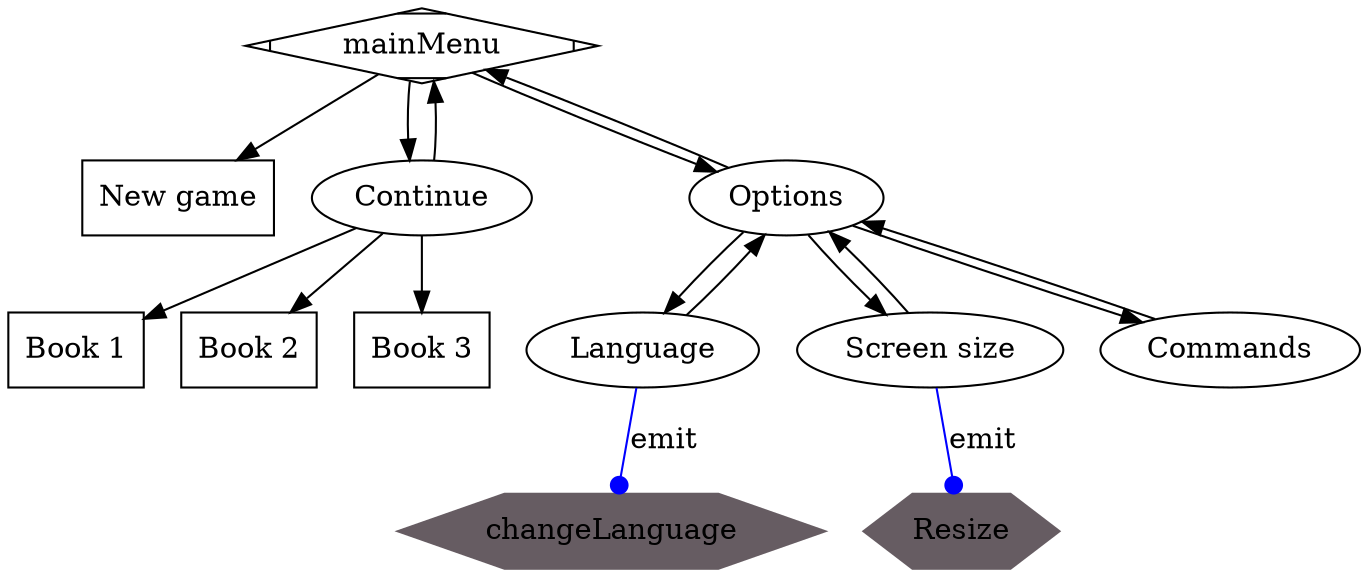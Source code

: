 /* http://www.graphviz.org/pdf/dotguide.pdf 
 * dot -Tpng menu_graph.dot -o menu_graph.png
 */

digraph Menu {
        mainMenu [shape=Mdiamond];
        mainMenu -> "New game";
        "New game" [shape=box];
        mainMenu -> Continue;
        Continue -> "Book 1";
        Continue -> "Book 2";
        Continue -> "Book 3";
        Continue -> mainMenu;
        "Book 1" [shape=box] "Book 2"[shape=box] "Book 3"[shape=box];
        mainMenu -> Options;
        Options -> "Language" -> Options;
        "Language" -> changeLanguage [arrowhead=dot, label="emit", color=blue];
        changeLanguage [style=filled,color=".9 .1 .4", shape=hexagon];
        Options -> "Screen size" -> Options;
        "Screen size" -> Resize [arrowhead=dot, label="emit", color=blue];
        "Resize" [style=filled,color=".9 .1 .4", shape=hexagon];
        Options -> "Commands" -> Options;
        Options -> mainMenu;
}
